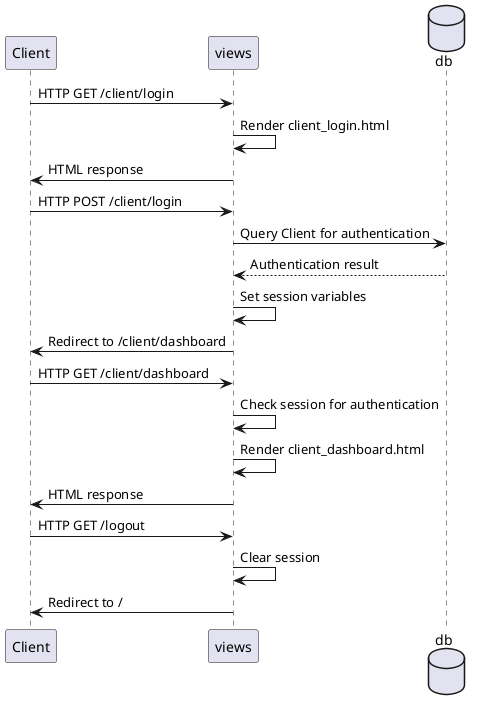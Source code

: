 @startuml SD

participant Client as client
participant views
database db

client -> views: HTTP GET /client/login
views -> views: Render client_login.html
client <- views: HTML response

client -> views: HTTP POST /client/login
views -> db: Query Client for authentication
db --> views: Authentication result
views -> views: Set session variables
client <- views: Redirect to /client/dashboard

client -> views: HTTP GET /client/dashboard
views -> views: Check session for authentication
views -> views: Render client_dashboard.html
client <- views: HTML response

client -> views: HTTP GET /logout
views -> views: Clear session
client <- views: Redirect to /

@enduml
